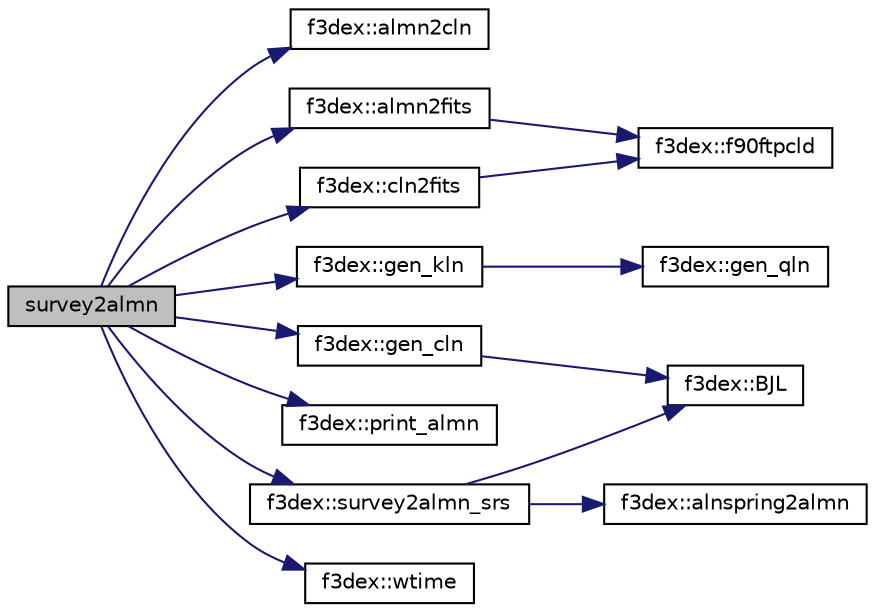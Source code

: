 digraph G
{
  edge [fontname="Helvetica",fontsize="10",labelfontname="Helvetica",labelfontsize="10"];
  node [fontname="Helvetica",fontsize="10",shape=record];
  rankdir=LR;
  Node1 [label="survey2almn",height=0.2,width=0.4,color="black", fillcolor="grey75", style="filled" fontcolor="black"];
  Node1 -> Node2 [color="midnightblue",fontsize="10",style="solid",fontname="Helvetica"];
  Node2 [label="f3dex::almn2cln",height=0.2,width=0.4,color="black", fillcolor="white", style="filled",URL="$namespacef3dex.html#a0e8960adb17a10a71b92df15ba3f63d8"];
  Node1 -> Node3 [color="midnightblue",fontsize="10",style="solid",fontname="Helvetica"];
  Node3 [label="f3dex::almn2fits",height=0.2,width=0.4,color="black", fillcolor="white", style="filled",URL="$namespacef3dex.html#a11f3efc39a60c9d26a79c13bfe936ebc"];
  Node3 -> Node4 [color="midnightblue",fontsize="10",style="solid",fontname="Helvetica"];
  Node4 [label="f3dex::f90ftpcld",height=0.2,width=0.4,color="black", fillcolor="white", style="filled",URL="$namespacef3dex.html#a1c162e19667698db3dad6391a9bcd797"];
  Node1 -> Node5 [color="midnightblue",fontsize="10",style="solid",fontname="Helvetica"];
  Node5 [label="f3dex::cln2fits",height=0.2,width=0.4,color="black", fillcolor="white", style="filled",URL="$namespacef3dex.html#a9973d07e7dbafd1082de1d3b37088668"];
  Node5 -> Node4 [color="midnightblue",fontsize="10",style="solid",fontname="Helvetica"];
  Node1 -> Node6 [color="midnightblue",fontsize="10",style="solid",fontname="Helvetica"];
  Node6 [label="f3dex::gen_cln",height=0.2,width=0.4,color="black", fillcolor="white", style="filled",URL="$namespacef3dex.html#adcf1cf51ac34f733e7a776a7df065524"];
  Node6 -> Node7 [color="midnightblue",fontsize="10",style="solid",fontname="Helvetica"];
  Node7 [label="f3dex::BJL",height=0.2,width=0.4,color="black", fillcolor="white", style="filled",URL="$namespacef3dex.html#ae7f16ddea56702ffd83912c6def516d4",tooltip="Compute the value of the l-th order spherical bessel function at x."];
  Node1 -> Node8 [color="midnightblue",fontsize="10",style="solid",fontname="Helvetica"];
  Node8 [label="f3dex::gen_kln",height=0.2,width=0.4,color="black", fillcolor="white", style="filled",URL="$namespacef3dex.html#a7aceee3f16c8792cfe12b2d7a53d7acc"];
  Node8 -> Node9 [color="midnightblue",fontsize="10",style="solid",fontname="Helvetica"];
  Node9 [label="f3dex::gen_qln",height=0.2,width=0.4,color="black", fillcolor="white", style="filled",URL="$namespacef3dex.html#ac7199c2a98971bf758240066422f4a5e"];
  Node1 -> Node10 [color="midnightblue",fontsize="10",style="solid",fontname="Helvetica"];
  Node10 [label="f3dex::print_almn",height=0.2,width=0.4,color="black", fillcolor="white", style="filled",URL="$namespacef3dex.html#aa083709f672c84c29ddbe82767394723"];
  Node1 -> Node11 [color="midnightblue",fontsize="10",style="solid",fontname="Helvetica"];
  Node11 [label="f3dex::survey2almn_srs",height=0.2,width=0.4,color="black", fillcolor="white", style="filled",URL="$namespacef3dex.html#a177ac0f41749e15dd33c7a4477d13a0e",tooltip="Performs the Fourier-Bessel decomposition (backward algorithm) of a discrete survey."];
  Node11 -> Node12 [color="midnightblue",fontsize="10",style="solid",fontname="Helvetica"];
  Node12 [label="f3dex::alnspring2almn",height=0.2,width=0.4,color="black", fillcolor="white", style="filled",URL="$namespacef3dex.html#ae28575da877299326cf5d412b7bda063"];
  Node11 -> Node7 [color="midnightblue",fontsize="10",style="solid",fontname="Helvetica"];
  Node1 -> Node13 [color="midnightblue",fontsize="10",style="solid",fontname="Helvetica"];
  Node13 [label="f3dex::wtime",height=0.2,width=0.4,color="black", fillcolor="white", style="filled",URL="$namespacef3dex.html#ac014e878f644407cfc3eb1af25137d44"];
}
